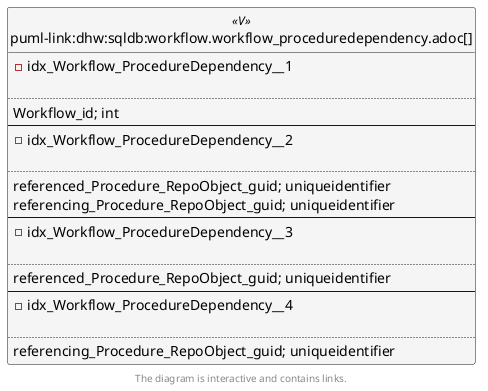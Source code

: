 @startuml
left to right direction
'top to bottom direction
hide circle
'avoide "." issues:
set namespaceSeparator none


skinparam class {
  BackgroundColor White
  BackgroundColor<<FN>> Yellow
  BackgroundColor<<FS>> Yellow
  BackgroundColor<<FT>> LightGray
  BackgroundColor<<IF>> Yellow
  BackgroundColor<<IS>> Yellow
  BackgroundColor<<P>> Aqua
  BackgroundColor<<PC>> Aqua
  BackgroundColor<<SN>> Yellow
  BackgroundColor<<SO>> SlateBlue
  BackgroundColor<<TF>> LightGray
  BackgroundColor<<TR>> Tomato
  BackgroundColor<<U>> White
  BackgroundColor<<V>> WhiteSmoke
  BackgroundColor<<X>> Aqua
  BackgroundColor<<external>> AliceBlue
}


entity "puml-link:dhw:sqldb:workflow.workflow_proceduredependency.adoc[]" as workflow.Workflow_ProcedureDependency << V >> {
- idx_Workflow_ProcedureDependency__1

..
Workflow_id; int
--
- idx_Workflow_ProcedureDependency__2

..
referenced_Procedure_RepoObject_guid; uniqueidentifier
referencing_Procedure_RepoObject_guid; uniqueidentifier
--
- idx_Workflow_ProcedureDependency__3

..
referenced_Procedure_RepoObject_guid; uniqueidentifier
--
- idx_Workflow_ProcedureDependency__4

..
referencing_Procedure_RepoObject_guid; uniqueidentifier
}

footer The diagram is interactive and contains links.
@enduml

